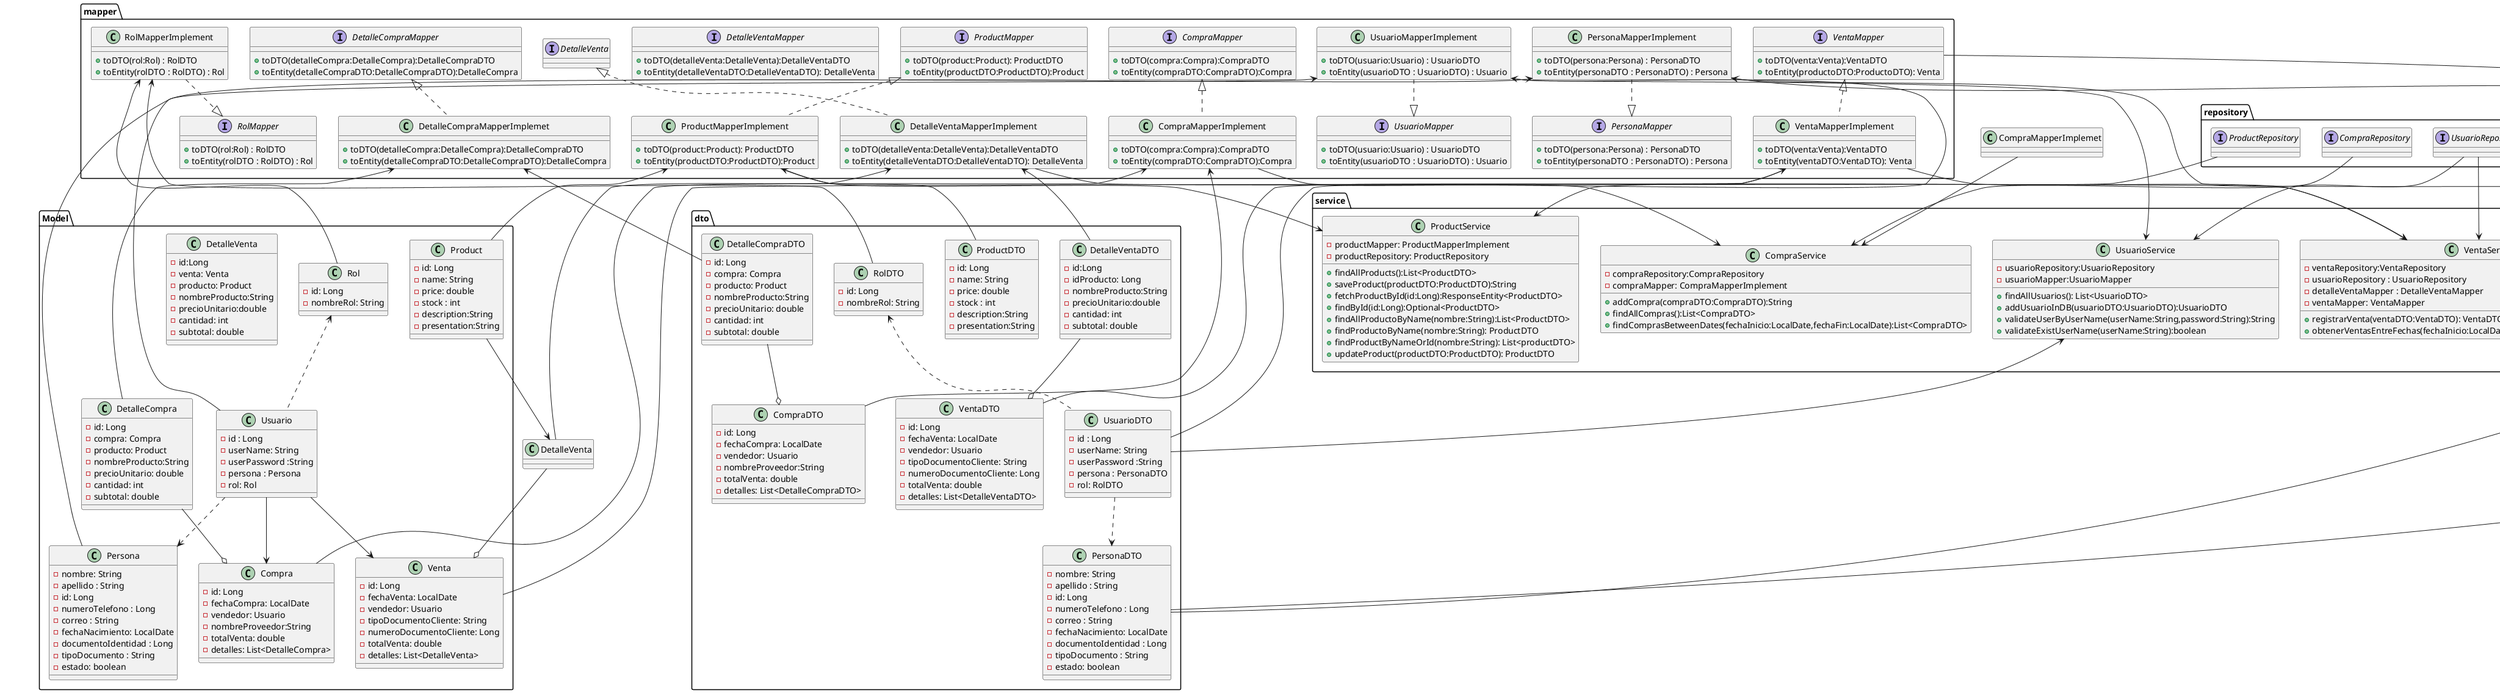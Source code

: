 @startuml
package Model{
    class Persona{
        - nombre: String
        - apellido : String 
        - id: Long
        - numeroTelefono : Long
        - correo : String
        - fechaNacimiento: LocalDate
        - documentoIdentidad : Long
        - tipoDocumento : String
        - estado: boolean

    }

    class Rol{
        - id: Long 
        - nombreRol: String 
    }
    class Usuario{
        - id : Long
        -userName: String
        -userPassword :String
        -persona : Persona
        - rol: Rol
    }
    class Product{
        - id: Long
        - name: String
        - price: double
        - stock : int 
        - description:String
        - presentation:String
    }
    class DetalleVenta{
        - id:Long
        - venta: Venta
        - producto: Product
        - nombreProducto:String
        - precioUnitario:double
        - cantidad: int
        - subtotal: double 
    }
    class Venta{
        - id: Long
        - fechaVenta: LocalDate
        - vendedor: Usuario
        - tipoDocumentoCliente: String
        - numeroDocumentoCliente: Long
        - totalVenta: double
        - detalles: List<DetalleVenta> 
        
    }
    class Compra{
        - id: Long
        - fechaCompra: LocalDate
        - vendedor: Usuario
        - nombreProveedor:String
        - totalVenta: double
        - detalles: List<DetalleCompra>
    }
    class DetalleCompra{
        
        - id: Long
        - compra: Compra
        - producto: Product
        - nombreProducto:String
        - precioUnitario: double
        - cantidad: int
        - subtotal: double
    }
    Usuario ..> Persona
    Rol <.. Usuario

}
package dto{
    class PersonaDTO{
        - nombre: String
        - apellido : String 
        - id: Long
        - numeroTelefono : Long
        - correo : String
        - fechaNacimiento: LocalDate
        - documentoIdentidad : Long
        - tipoDocumento : String
        - estado: boolean
    }
    class RolDTO{
        - id: Long 
        - nombreRol: String
    }
    class UsuarioDTO{
         - id : Long
        -userName: String
        -userPassword :String
        -persona : PersonaDTO
        - rol: RolDTO
    }
    class ProductDTO{
        - id: Long
        - name: String
        - price: double
        - stock : int 
        - description:String
        - presentation:String
    }
    class VentaDTO{
        - id: Long
        - fechaVenta: LocalDate
        - vendedor: Usuario
        - tipoDocumentoCliente: String
        - numeroDocumentoCliente: Long
        - totalVenta: double
        - detalles: List<DetalleVentaDTO>
    }
    class DetalleVentaDTO{
        - id:Long
        - idProducto: Long
        - nombreProducto:String
        - precioUnitario:double
        - cantidad: int
        - subtotal: double
    }
    class CompraDTO{
        - id: Long
        - fechaCompra: LocalDate
        - vendedor: Usuario
        - nombreProveedor:String
        - totalVenta: double
        - detalles: List<DetalleCompraDTO>
    }
    class DetalleCompraDTO{
        - id: Long
        - compra: Compra
        - producto: Product
        - nombreProducto:String
        - precioUnitario: double
        - cantidad: int
        - subtotal: double
    }
}

package mapper{
    interface PersonaMapper{
        + toDTO(persona:Persona) : PersonaDTO
        + toEntity(personaDTO : PersonaDTO) : Persona
    }
    class PersonaMapperImplement{
        + toDTO(persona:Persona) : PersonaDTO
        + toEntity(personaDTO : PersonaDTO) : Persona
    }
    interface RolMapper{
        + toDTO(rol:Rol) : RolDTO
        + toEntity(rolDTO : RolDTO) : Rol
    }
    class RolMapperImplement{
        + toDTO(rol:Rol) : RolDTO
        + toEntity(rolDTO : RolDTO) : Rol
    }
    interface UsuarioMapper{
        + toDTO(usuario:Usuario) : UsuarioDTO
        + toEntity(usuarioDTO : UsuarioDTO) : Usuario
    }
    class UsuarioMapperImplement{
        + toDTO(usuario:Usuario) : UsuarioDTO
        + toEntity(usuarioDTO : UsuarioDTO) : Usuario
    }
    interface ProductMapper{
        + toDTO(product:Product): ProductDTO
        + toEntity(productDTO:ProductDTO):Product
    }
    class ProductMapperImplement{
        + toDTO(product:Product): ProductDTO
        + toEntity(productDTO:ProductDTO):Product
    }
    interface VentaMapper{
        + toDTO(venta:Venta):VentaDTO
        + toEntity(productoDTO:ProductoDTO): Venta
    }
    class VentaMapperImplement implements VentaMapper{
        + toDTO(venta:Venta):VentaDTO
        + toEntity(ventaDTO:VentaDTO): Venta
    }
    interface DetalleVentaMapper{
        + toDTO(detalleVenta:DetalleVenta):DetalleVentaDTO
        + toEntity(detalleVentaDTO:DetalleVentaDTO): DetalleVenta
    }
    class DetalleVentaMapperImplement implements DetalleVenta{
        + toDTO(detalleVenta:DetalleVenta):DetalleVentaDTO
        + toEntity(detalleVentaDTO:DetalleVentaDTO): DetalleVenta
    }
    interface CompraMapper{
        + toDTO(compra:Compra):CompraDTO
        + toEntity(compraDTO:CompraDTO):Compra
    }
    class CompraMapperImplement implements CompraMapper{
        + toDTO(compra:Compra):CompraDTO
        + toEntity(compraDTO:CompraDTO):Compra
    }
    interface DetalleCompraMapper{
        + toDTO(detalleCompra:DetalleCompra):DetalleCompraDTO
        + toEntity(detalleCompraDTO:DetalleCompraDTO):DetalleCompra
    }
    class DetalleCompraMapperImplemet implements DetalleCompraMapper{
        + toDTO(detalleCompra:DetalleCompra):DetalleCompraDTO
        + toEntity(detalleCompraDTO:DetalleCompraDTO):DetalleCompra
    }
}
package service{
    class PersonaService{
        - personaRepository : PersonaRepository
        - personaMapper : PersonaMapper
        + addPersonaInDB(personaDTO:PersonaDTO):PersonaDTO
        + updatePersona(existingPersona PersonaDTO): PersonaDTO
        + findAllPersonas(): List<PersonaDTO>
        + fetchPersonaById(id:Long):ResponseEntity<PersonaDTO>
        + findById(id: Long): Optional<PersonaDTO>
        + borrarPersonaInDB(id:Long):PersonaDTO
        + habilitarPersonaInDB(id:Long):PersonaDTO
        + findByNombre(nombreCompleto:String):List<PersonaDTO>

        
    }
    class RolService{
        - rolRepository : RolRepository
        + guardarRol(rol:Rol): Rol
        + guardarRolSiNoExiste(nombreRol:String):Rol
    }
    class UsuarioService{
        - usuarioRepository:UsuarioRepository
        - usuarioMapper:UsuarioMapper
        + findAllUsuarios(): List<UsuarioDTO>
        + addUsuarioInDB(usuarioDTO:UsuarioDTO):UsuarioDTO
        + validateUserByUserName(userName:String,password:String):String
        + validateExistUserName(userName:String):boolean
    }
    class VentaService{
        - ventaRepository:VentaRepository
        - usuarioRepository : UsuarioRepository
        - detalleVentaMapper : DetalleVentaMapper
        - ventaMapper: VentaMapper
        + registrarVenta(ventaDTO:VentaDTO): VentaDTO
        + obtenerVentasEntreFechas(fechaInicio:LocalDate,fechaFin:LocalDate):List<VentaDTO>
    }
    class ProductService{
        - productMapper: ProductMapperImplement
        - productRepository: ProductRepository
        + findAllProducts():List<ProductDTO>
        + saveProduct(productDTO:ProductDTO):String
        + fetchProductById(id:Long):ResponseEntity<ProductDTO>
        + findById(id:Long):Optional<ProductDTO>
        + findAllProductoByName(nombre:String):List<ProductDTO>
        + findProductoByName(nombre:String): ProductDTO
        + findProductByNameOrId(nombre:String): List<productDTO>
        + updateProduct(productDTO:ProductDTO): ProductDTO

    }
    class CompraService{
        - compraRepository:CompraRepository
        - compraMapper: CompraMapperImplement
        + addCompra(compraDTO:CompraDTO):String
        + findAllCompras():List<CompraDTO>
        + findComprasBetweenDates(fechaInicio:LocalDate,fechaFin:LocalDate):List<CompraDTO>
    }
}
package repository{
    interface PersonaRepository{}
    interface RolRepository{}
    interface UsuarioRepository{}
    interface ProductRepository{}
    interface VentaRepository{}
    interface CompraRepository{}

}
PersonaService <-- PersonaRepository
PersonaService <-- PersonaMapperImplement
RolService <-- RolRepository
UsuarioService <-- UsuarioRepository
UsuarioService <-- UsuarioMapperImplement
PersonaMapperImplement ..|> PersonaMapper
RolMapperImplement ..|> RolMapper
UsuarioMapperImplement ..|> UsuarioMapper
UsuarioDTO ..> PersonaDTO
RolDTO <.. UsuarioDTO
UsuarioMapperImplement <-- Usuario
UsuarioMapperImplement <-- UsuarioDTO
RolMapperImplement <-- Rol
RolMapperImplement <-- RolDTO
PersonaMapperImplement <-- Persona
PersonaMapperImplement <-- PersonaDTO
UsuarioService <-- UsuarioDTO
PersonaService <-- PersonaDTO
ProductMapper <|.. ProductMapperImplement
ProductRepository --> ProductService
ProductMapperImplement --> ProductService
ProductMapperImplement <-- Product
ProductMapperImplement <-- ProductDTO
DetalleVentaMapperImplement <-- DetalleVenta
DetalleVentaMapperImplement <-- DetalleVentaDTO
DetalleVentaMapperImplement --> VentaService
VentaMapperImplement <-- Venta
VentaMapperImplement <-- VentaDTO
VentaMapperImplement --> VentaService
DetalleVenta --o Venta
DetalleVentaDTO --o VentaDTO
Usuario --> Venta
Product --> DetalleVenta
VentaRepository --> VentaService
UsuarioRepository --> VentaService
VentaMapper --> VentaService
Usuario --> Compra
DetalleCompra --o Compra
DetalleCompraDTO --o CompraDTO
DetalleCompraMapperImplemet <-- DetalleCompra
DetalleCompraMapperImplemet <-- DetalleCompraDTO
CompraMapperImplemet --> CompraService
CompraMapperImplement <-- Compra
CompraMapperImplement <-- CompraDTO
CompraMapperImplement --> CompraService
CompraRepository --> CompraService

@enduml